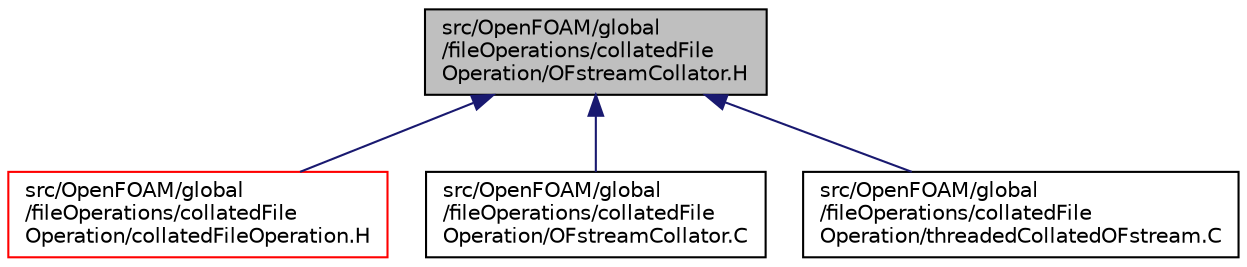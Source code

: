 digraph "src/OpenFOAM/global/fileOperations/collatedFileOperation/OFstreamCollator.H"
{
  bgcolor="transparent";
  edge [fontname="Helvetica",fontsize="10",labelfontname="Helvetica",labelfontsize="10"];
  node [fontname="Helvetica",fontsize="10",shape=record];
  Node1 [label="src/OpenFOAM/global\l/fileOperations/collatedFile\lOperation/OFstreamCollator.H",height=0.2,width=0.4,color="black", fillcolor="grey75", style="filled" fontcolor="black"];
  Node1 -> Node2 [dir="back",color="midnightblue",fontsize="10",style="solid",fontname="Helvetica"];
  Node2 [label="src/OpenFOAM/global\l/fileOperations/collatedFile\lOperation/collatedFileOperation.H",height=0.2,width=0.4,color="red",URL="$collatedFileOperation_8H.html"];
  Node1 -> Node3 [dir="back",color="midnightblue",fontsize="10",style="solid",fontname="Helvetica"];
  Node3 [label="src/OpenFOAM/global\l/fileOperations/collatedFile\lOperation/OFstreamCollator.C",height=0.2,width=0.4,color="black",URL="$OFstreamCollator_8C.html"];
  Node1 -> Node4 [dir="back",color="midnightblue",fontsize="10",style="solid",fontname="Helvetica"];
  Node4 [label="src/OpenFOAM/global\l/fileOperations/collatedFile\lOperation/threadedCollatedOFstream.C",height=0.2,width=0.4,color="black",URL="$threadedCollatedOFstream_8C.html"];
}
